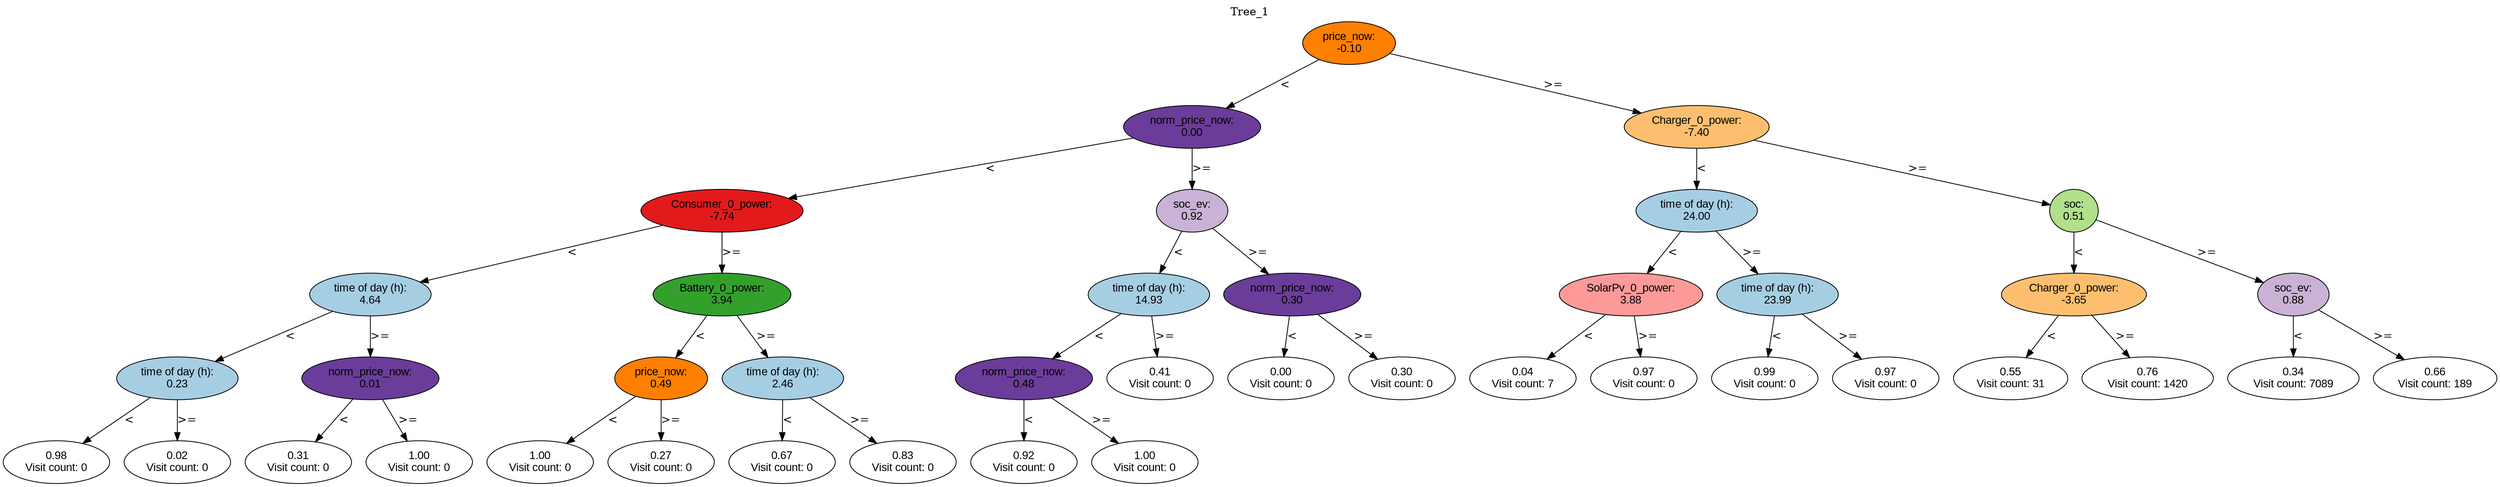 digraph BST {
    node [fontname="Arial" style=filled colorscheme=paired12];
    0 [ label = "price_now:
-0.10" fillcolor=8];
    1 [ label = "norm_price_now:
0.00" fillcolor=10];
    2 [ label = "Consumer_0_power:
-7.74" fillcolor=6];
    3 [ label = "time of day (h):
4.64" fillcolor=1];
    4 [ label = "time of day (h):
0.23" fillcolor=1];
    5 [ label = "0.98
Visit count: 0" fillcolor=white];
    6 [ label = "0.02
Visit count: 0" fillcolor=white];
    7 [ label = "norm_price_now:
0.01" fillcolor=10];
    8 [ label = "0.31
Visit count: 0" fillcolor=white];
    9 [ label = "1.00
Visit count: 0" fillcolor=white];
    10 [ label = "Battery_0_power:
3.94" fillcolor=4];
    11 [ label = "price_now:
0.49" fillcolor=8];
    12 [ label = "1.00
Visit count: 0" fillcolor=white];
    13 [ label = "0.27
Visit count: 0" fillcolor=white];
    14 [ label = "time of day (h):
2.46" fillcolor=1];
    15 [ label = "0.67
Visit count: 0" fillcolor=white];
    16 [ label = "0.83
Visit count: 0" fillcolor=white];
    17 [ label = "soc_ev:
0.92" fillcolor=9];
    18 [ label = "time of day (h):
14.93" fillcolor=1];
    19 [ label = "norm_price_now:
0.48" fillcolor=10];
    20 [ label = "0.92
Visit count: 0" fillcolor=white];
    21 [ label = "1.00
Visit count: 0" fillcolor=white];
    22 [ label = "0.41
Visit count: 0" fillcolor=white];
    23 [ label = "norm_price_now:
0.30" fillcolor=10];
    24 [ label = "0.00
Visit count: 0" fillcolor=white];
    25 [ label = "0.30
Visit count: 0" fillcolor=white];
    26 [ label = "Charger_0_power:
-7.40" fillcolor=7];
    27 [ label = "time of day (h):
24.00" fillcolor=1];
    28 [ label = "SolarPv_0_power:
3.88" fillcolor=5];
    29 [ label = "0.04
Visit count: 7" fillcolor=white];
    30 [ label = "0.97
Visit count: 0" fillcolor=white];
    31 [ label = "time of day (h):
23.99" fillcolor=1];
    32 [ label = "0.99
Visit count: 0" fillcolor=white];
    33 [ label = "0.97
Visit count: 0" fillcolor=white];
    34 [ label = "soc:
0.51" fillcolor=3];
    35 [ label = "Charger_0_power:
-3.65" fillcolor=7];
    36 [ label = "0.55
Visit count: 31" fillcolor=white];
    37 [ label = "0.76
Visit count: 1420" fillcolor=white];
    38 [ label = "soc_ev:
0.88" fillcolor=9];
    39 [ label = "0.34
Visit count: 7089" fillcolor=white];
    40 [ label = "0.66
Visit count: 189" fillcolor=white];

    0  -> 1[ label = "<"];
    0  -> 26[ label = ">="];
    1  -> 2[ label = "<"];
    1  -> 17[ label = ">="];
    2  -> 3[ label = "<"];
    2  -> 10[ label = ">="];
    3  -> 4[ label = "<"];
    3  -> 7[ label = ">="];
    4  -> 5[ label = "<"];
    4  -> 6[ label = ">="];
    7  -> 8[ label = "<"];
    7  -> 9[ label = ">="];
    10  -> 11[ label = "<"];
    10  -> 14[ label = ">="];
    11  -> 12[ label = "<"];
    11  -> 13[ label = ">="];
    14  -> 15[ label = "<"];
    14  -> 16[ label = ">="];
    17  -> 18[ label = "<"];
    17  -> 23[ label = ">="];
    18  -> 19[ label = "<"];
    18  -> 22[ label = ">="];
    19  -> 20[ label = "<"];
    19  -> 21[ label = ">="];
    23  -> 24[ label = "<"];
    23  -> 25[ label = ">="];
    26  -> 27[ label = "<"];
    26  -> 34[ label = ">="];
    27  -> 28[ label = "<"];
    27  -> 31[ label = ">="];
    28  -> 29[ label = "<"];
    28  -> 30[ label = ">="];
    31  -> 32[ label = "<"];
    31  -> 33[ label = ">="];
    34  -> 35[ label = "<"];
    34  -> 38[ label = ">="];
    35  -> 36[ label = "<"];
    35  -> 37[ label = ">="];
    38  -> 39[ label = "<"];
    38  -> 40[ label = ">="];

    labelloc="t";
    label="Tree_1";
}